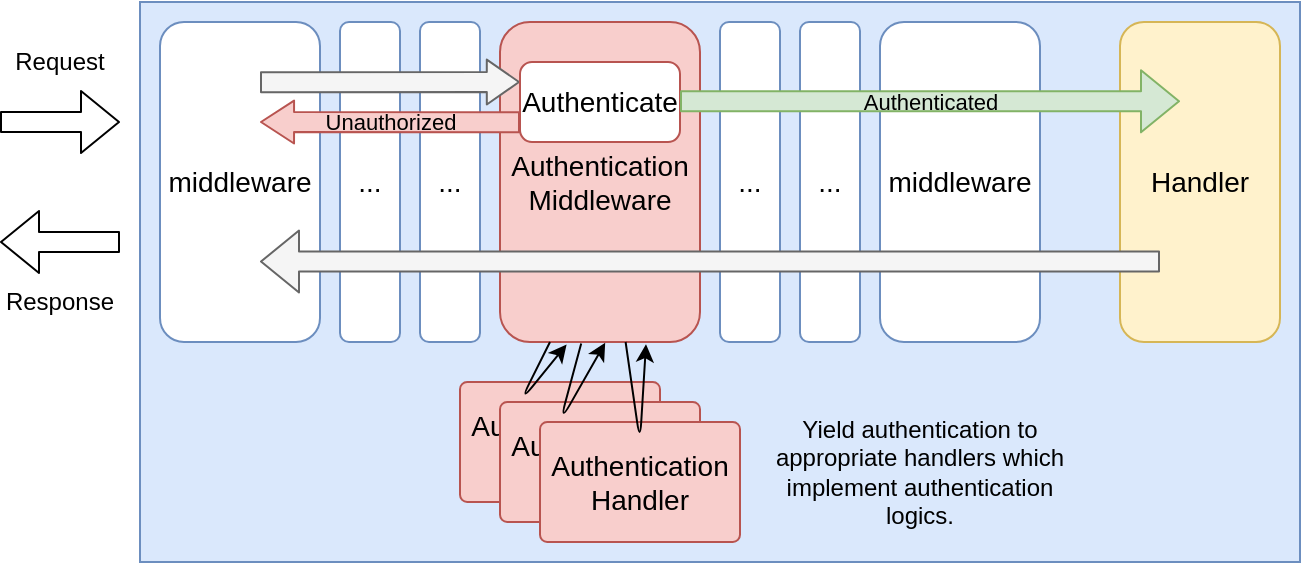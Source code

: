 <mxfile>
    <diagram id="CGz5gvUMxi6If3MVP1VV" name="image">
        <mxGraphModel dx="-2120" dy="1741" grid="1" gridSize="10" guides="1" tooltips="1" connect="1" arrows="1" fold="1" page="1" pageScale="1" pageWidth="827" pageHeight="1169" math="0" shadow="0">
            <root>
                <mxCell id="0"/>
                <mxCell id="1" parent="0"/>
                <mxCell id="mNiAzSfXenX0VxuWbp-_-2" value="" style="rounded=0;whiteSpace=wrap;html=1;fillColor=#dae8fc;strokeColor=#6c8ebf;shadow=0;" parent="1" vertex="1">
                    <mxGeometry x="2630" y="-930" width="580" height="280" as="geometry"/>
                </mxCell>
                <mxCell id="mNiAzSfXenX0VxuWbp-_-18" value="Authentication&lt;br&gt;Middleware" style="rounded=1;whiteSpace=wrap;html=1;fontSize=14;strokeColor=#b85450;fillColor=#f8cecc;" parent="1" vertex="1">
                    <mxGeometry x="2810" y="-920" width="100" height="160" as="geometry"/>
                </mxCell>
                <mxCell id="3" value="Handler&lt;br&gt;" style="rounded=1;whiteSpace=wrap;html=1;fontSize=14;strokeColor=#d6b656;fillColor=#fff2cc;" parent="1" vertex="1">
                    <mxGeometry x="3120" y="-920" width="80" height="160" as="geometry"/>
                </mxCell>
                <mxCell id="5" value="middleware" style="rounded=1;whiteSpace=wrap;html=1;fontSize=14;strokeColor=#6c8ebf;fillColor=default;" parent="1" vertex="1">
                    <mxGeometry x="2640" y="-920" width="80" height="160" as="geometry"/>
                </mxCell>
                <mxCell id="7" value="..." style="rounded=1;whiteSpace=wrap;html=1;fontSize=14;strokeColor=#6c8ebf;fillColor=default;" parent="1" vertex="1">
                    <mxGeometry x="2730" y="-920" width="30" height="160" as="geometry"/>
                </mxCell>
                <mxCell id="8" value="..." style="rounded=1;whiteSpace=wrap;html=1;fontSize=14;strokeColor=#6c8ebf;fillColor=default;" parent="1" vertex="1">
                    <mxGeometry x="2770" y="-920" width="30" height="160" as="geometry"/>
                </mxCell>
                <mxCell id="9" value="middleware" style="rounded=1;whiteSpace=wrap;html=1;fontSize=14;strokeColor=#6c8ebf;fillColor=default;" parent="1" vertex="1">
                    <mxGeometry x="3000" y="-920" width="80" height="160" as="geometry"/>
                </mxCell>
                <mxCell id="10" value="..." style="rounded=1;whiteSpace=wrap;html=1;fontSize=14;strokeColor=#6c8ebf;fillColor=default;" parent="1" vertex="1">
                    <mxGeometry x="2960" y="-920" width="30" height="160" as="geometry"/>
                </mxCell>
                <mxCell id="11" value="..." style="rounded=1;whiteSpace=wrap;html=1;fontSize=14;strokeColor=#6c8ebf;fillColor=default;" parent="1" vertex="1">
                    <mxGeometry x="2920" y="-920" width="30" height="160" as="geometry"/>
                </mxCell>
                <mxCell id="16" value="" style="shape=flexArrow;endArrow=classic;html=1;" parent="1" edge="1">
                    <mxGeometry width="50" height="50" relative="1" as="geometry">
                        <mxPoint x="2560" y="-870" as="sourcePoint"/>
                        <mxPoint x="2620" y="-870" as="targetPoint"/>
                    </mxGeometry>
                </mxCell>
                <mxCell id="17" value="Request" style="text;html=1;strokeColor=none;fillColor=none;align=center;verticalAlign=middle;whiteSpace=wrap;rounded=0;" parent="1" vertex="1">
                    <mxGeometry x="2560" y="-910" width="60" height="20" as="geometry"/>
                </mxCell>
                <mxCell id="18" value="" style="shape=flexArrow;endArrow=classic;html=1;" parent="1" edge="1">
                    <mxGeometry width="50" height="50" relative="1" as="geometry">
                        <mxPoint x="2620" y="-810" as="sourcePoint"/>
                        <mxPoint x="2560" y="-810" as="targetPoint"/>
                    </mxGeometry>
                </mxCell>
                <mxCell id="19" value="Response" style="text;html=1;strokeColor=none;fillColor=none;align=center;verticalAlign=middle;whiteSpace=wrap;rounded=0;" parent="1" vertex="1">
                    <mxGeometry x="2560" y="-790" width="60" height="20" as="geometry"/>
                </mxCell>
                <mxCell id="24" value="" style="shape=flexArrow;endArrow=classic;html=1;fillColor=#f5f5f5;strokeColor=#666666;entryX=0;entryY=0.25;entryDx=0;entryDy=0;exitX=0.625;exitY=0.188;exitDx=0;exitDy=0;exitPerimeter=0;endWidth=11.429;endSize=5.033;" parent="1" source="5" target="30" edge="1">
                    <mxGeometry width="50" height="50" relative="1" as="geometry">
                        <mxPoint x="2690" y="-880" as="sourcePoint"/>
                        <mxPoint x="3140" y="-880" as="targetPoint"/>
                    </mxGeometry>
                </mxCell>
                <mxCell id="30" value="Authenticate" style="rounded=1;whiteSpace=wrap;html=1;fontSize=14;strokeColor=#b85450;fillColor=default;" parent="1" vertex="1">
                    <mxGeometry x="2820" y="-900" width="80" height="40" as="geometry"/>
                </mxCell>
                <mxCell id="35" value="Authenticated" style="shape=flexArrow;endArrow=classic;html=1;fillColor=#d5e8d4;strokeColor=#82b366;labelBackgroundColor=none;" parent="1" edge="1">
                    <mxGeometry width="50" height="50" relative="1" as="geometry">
                        <mxPoint x="2900" y="-880.34" as="sourcePoint"/>
                        <mxPoint x="3150" y="-880.34" as="targetPoint"/>
                    </mxGeometry>
                </mxCell>
                <mxCell id="37" value="Unauthorized" style="shape=flexArrow;endArrow=classic;html=1;fillColor=#f8cecc;strokeColor=#b85450;entryX=0;entryY=0.25;entryDx=0;entryDy=0;exitX=0.625;exitY=0.188;exitDx=0;exitDy=0;exitPerimeter=0;labelBackgroundColor=none;endWidth=10.476;endSize=5.176;" parent="1" edge="1">
                    <mxGeometry width="50" height="50" relative="1" as="geometry">
                        <mxPoint x="2820" y="-869.92" as="sourcePoint"/>
                        <mxPoint x="2690" y="-870" as="targetPoint"/>
                    </mxGeometry>
                </mxCell>
                <mxCell id="27" value="" style="shape=flexArrow;endArrow=classic;html=1;fillColor=#f5f5f5;strokeColor=#666666;" parent="1" edge="1">
                    <mxGeometry width="50" height="50" relative="1" as="geometry">
                        <mxPoint x="3140" y="-800.24" as="sourcePoint"/>
                        <mxPoint x="2690" y="-800.24" as="targetPoint"/>
                    </mxGeometry>
                </mxCell>
                <mxCell id="41" value="Authentication&lt;br&gt;Handler" style="rounded=1;whiteSpace=wrap;html=1;fontSize=14;strokeColor=#b85450;fillColor=#f8cecc;arcSize=6;" parent="1" vertex="1">
                    <mxGeometry x="2790" y="-740" width="100" height="60" as="geometry"/>
                </mxCell>
                <mxCell id="42" value="Authentication&lt;br&gt;Handler" style="rounded=1;whiteSpace=wrap;html=1;fontSize=14;strokeColor=#b85450;fillColor=#f8cecc;arcSize=6;" parent="1" vertex="1">
                    <mxGeometry x="2810" y="-730" width="100" height="60" as="geometry"/>
                </mxCell>
                <mxCell id="43" value="Authentication&lt;br&gt;Handler" style="rounded=1;whiteSpace=wrap;html=1;fontSize=14;strokeColor=#b85450;fillColor=#f8cecc;arcSize=6;" parent="1" vertex="1">
                    <mxGeometry x="2830" y="-720" width="100" height="60" as="geometry"/>
                </mxCell>
                <mxCell id="44" style="edgeStyle=none;html=1;exitX=0.25;exitY=1;exitDx=0;exitDy=0;entryX=0.333;entryY=1.008;entryDx=0;entryDy=0;entryPerimeter=0;" parent="1" source="mNiAzSfXenX0VxuWbp-_-18" target="mNiAzSfXenX0VxuWbp-_-18" edge="1">
                    <mxGeometry relative="1" as="geometry">
                        <Array as="points">
                            <mxPoint x="2820" y="-730"/>
                        </Array>
                    </mxGeometry>
                </mxCell>
                <mxCell id="45" style="edgeStyle=none;html=1;exitX=0.406;exitY=1.005;exitDx=0;exitDy=0;entryX=0.526;entryY=1.002;entryDx=0;entryDy=0;entryPerimeter=0;exitPerimeter=0;" parent="1" source="mNiAzSfXenX0VxuWbp-_-18" target="mNiAzSfXenX0VxuWbp-_-18" edge="1">
                    <mxGeometry relative="1" as="geometry">
                        <mxPoint x="2845" y="-750" as="sourcePoint"/>
                        <mxPoint x="2853.3" y="-748.72" as="targetPoint"/>
                        <Array as="points">
                            <mxPoint x="2840" y="-720"/>
                        </Array>
                    </mxGeometry>
                </mxCell>
                <mxCell id="46" style="edgeStyle=none;html=1;exitX=0.628;exitY=1;exitDx=0;exitDy=0;entryX=0.73;entryY=1.007;entryDx=0;entryDy=0;entryPerimeter=0;exitPerimeter=0;" parent="1" source="mNiAzSfXenX0VxuWbp-_-18" target="mNiAzSfXenX0VxuWbp-_-18" edge="1">
                    <mxGeometry relative="1" as="geometry">
                        <mxPoint x="2860.7" y="-751.12" as="sourcePoint"/>
                        <mxPoint x="2872.6" y="-749.68" as="targetPoint"/>
                        <Array as="points">
                            <mxPoint x="2880" y="-710"/>
                        </Array>
                    </mxGeometry>
                </mxCell>
                <mxCell id="47" value="Yield authentication to appropriate handlers which implement authentication logics." style="text;html=1;strokeColor=none;fillColor=none;align=center;verticalAlign=middle;whiteSpace=wrap;rounded=0;" parent="1" vertex="1">
                    <mxGeometry x="2940" y="-720" width="160" height="50" as="geometry"/>
                </mxCell>
            </root>
        </mxGraphModel>
    </diagram>
</mxfile>